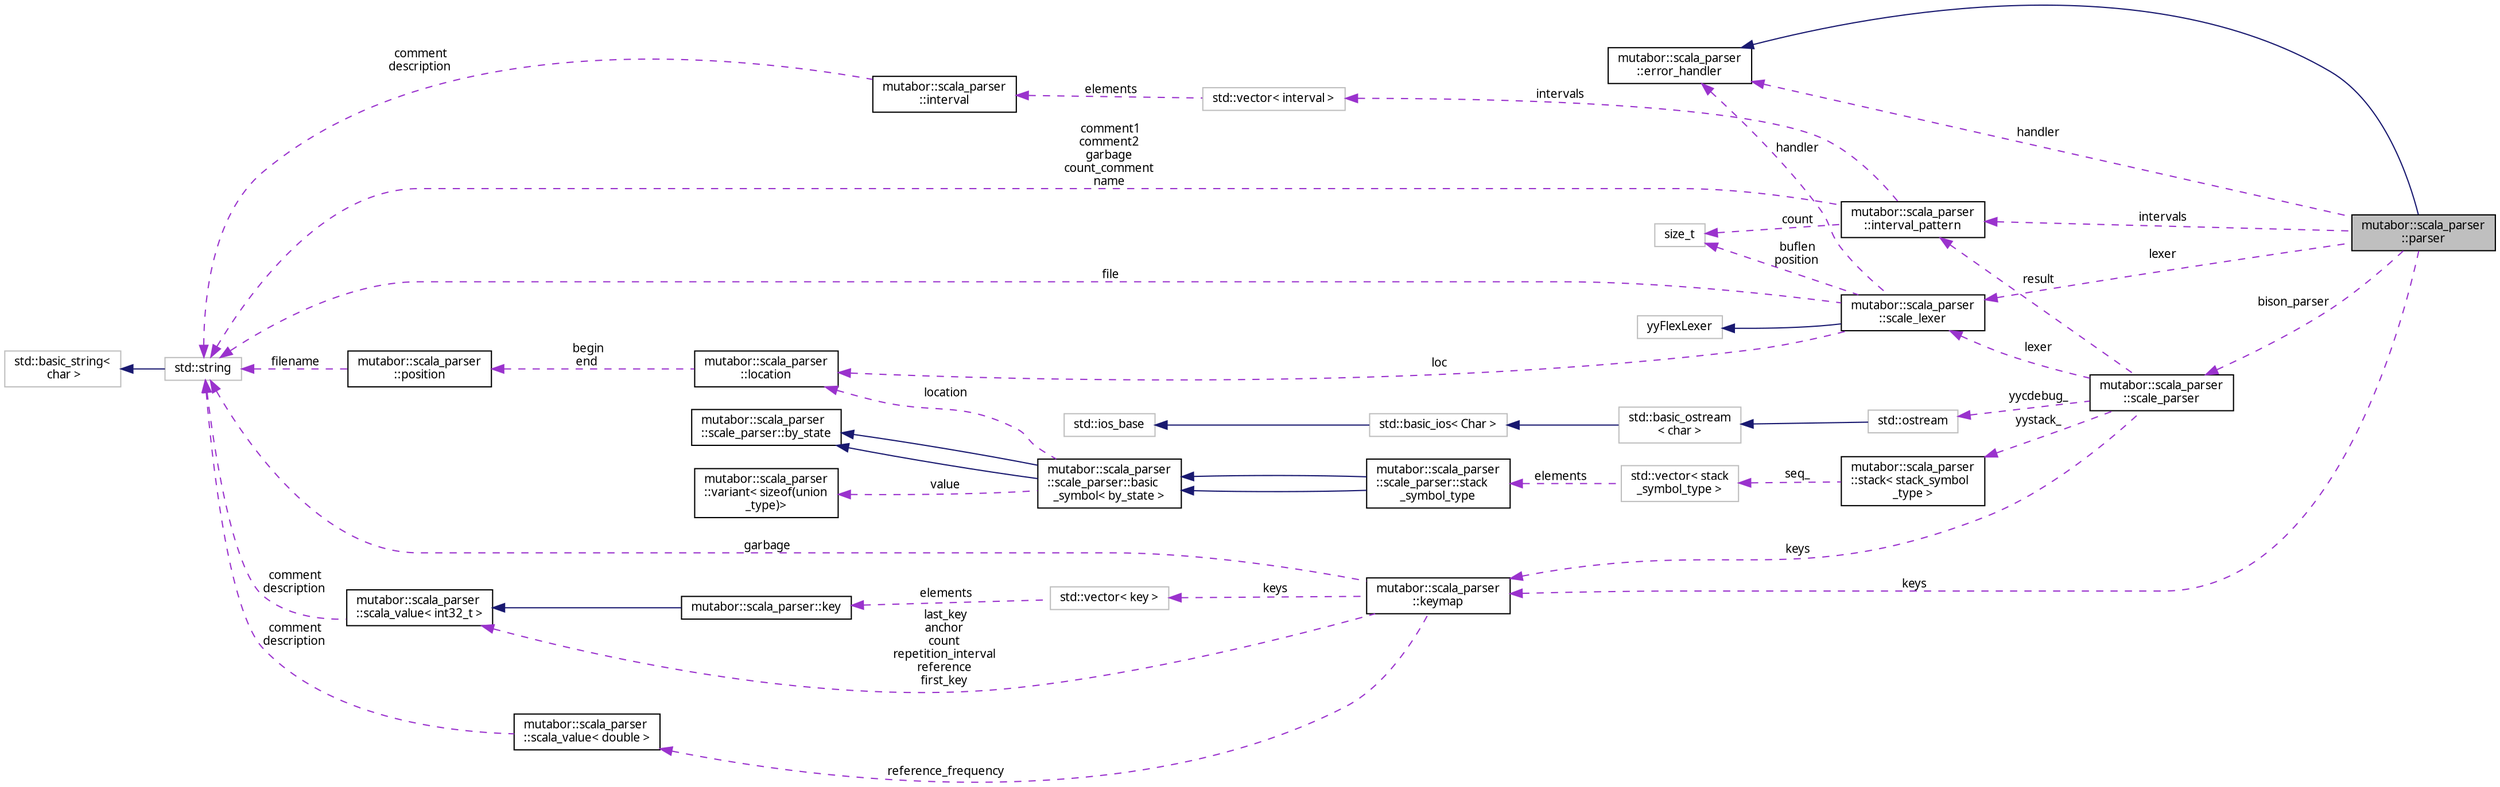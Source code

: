 digraph "mutabor::scala_parser::parser"
{
  edge [fontname="Sans",fontsize="10",labelfontname="Sans",labelfontsize="10"];
  node [fontname="Sans",fontsize="10",shape=record];
  rankdir="LR";
  Node3 [label="mutabor::scala_parser\l::parser",height=0.2,width=0.4,color="black", fillcolor="grey75", style="filled", fontcolor="black"];
  Node4 -> Node3 [dir="back",color="midnightblue",fontsize="10",style="solid",fontname="Sans"];
  Node4 [label="mutabor::scala_parser\l::error_handler",height=0.2,width=0.4,color="black", fillcolor="white", style="filled",URL="$de/d91/structmutabor_1_1scala__parser_1_1error__handler.html"];
  Node5 -> Node3 [dir="back",color="darkorchid3",fontsize="10",style="dashed",label=" intervals" ,fontname="Sans"];
  Node5 [label="mutabor::scala_parser\l::interval_pattern",height=0.2,width=0.4,color="black", fillcolor="white", style="filled",URL="$d1/d7e/structmutabor_1_1scala__parser_1_1interval__pattern.html"];
  Node6 -> Node5 [dir="back",color="darkorchid3",fontsize="10",style="dashed",label=" intervals" ,fontname="Sans"];
  Node6 [label="std::vector\< interval \>",height=0.2,width=0.4,color="grey75", fillcolor="white", style="filled"];
  Node7 -> Node6 [dir="back",color="darkorchid3",fontsize="10",style="dashed",label=" elements" ,fontname="Sans"];
  Node7 [label="mutabor::scala_parser\l::interval",height=0.2,width=0.4,color="black", fillcolor="white", style="filled",URL="$d7/ddf/structmutabor_1_1scala__parser_1_1interval.html"];
  Node8 -> Node7 [dir="back",color="darkorchid3",fontsize="10",style="dashed",label=" comment\ndescription" ,fontname="Sans"];
  Node8 [label="std::string",height=0.2,width=0.4,color="grey75", fillcolor="white", style="filled",tooltip="STL class. "];
  Node9 -> Node8 [dir="back",color="midnightblue",fontsize="10",style="solid",fontname="Sans"];
  Node9 [label="std::basic_string\<\l char \>",height=0.2,width=0.4,color="grey75", fillcolor="white", style="filled",tooltip="STL class. "];
  Node8 -> Node5 [dir="back",color="darkorchid3",fontsize="10",style="dashed",label=" comment1\ncomment2\ngarbage\ncount_comment\nname" ,fontname="Sans"];
  Node10 -> Node5 [dir="back",color="darkorchid3",fontsize="10",style="dashed",label=" count" ,fontname="Sans"];
  Node10 [label="size_t",height=0.2,width=0.4,color="grey75", fillcolor="white", style="filled"];
  Node11 -> Node3 [dir="back",color="darkorchid3",fontsize="10",style="dashed",label=" lexer" ,fontname="Sans"];
  Node11 [label="mutabor::scala_parser\l::scale_lexer",height=0.2,width=0.4,color="black", fillcolor="white", style="filled",URL="$dd/dbf/classmutabor_1_1scala__parser_1_1scale__lexer.html"];
  Node12 -> Node11 [dir="back",color="midnightblue",fontsize="10",style="solid",fontname="Sans"];
  Node12 [label="yyFlexLexer",height=0.2,width=0.4,color="grey75", fillcolor="white", style="filled"];
  Node4 -> Node11 [dir="back",color="darkorchid3",fontsize="10",style="dashed",label=" handler" ,fontname="Sans"];
  Node8 -> Node11 [dir="back",color="darkorchid3",fontsize="10",style="dashed",label=" file" ,fontname="Sans"];
  Node10 -> Node11 [dir="back",color="darkorchid3",fontsize="10",style="dashed",label=" buflen\nposition" ,fontname="Sans"];
  Node13 -> Node11 [dir="back",color="darkorchid3",fontsize="10",style="dashed",label=" loc" ,fontname="Sans"];
  Node13 [label="mutabor::scala_parser\l::location",height=0.2,width=0.4,color="black", fillcolor="white", style="filled",URL="$d5/dca/classmutabor_1_1scala__parser_1_1location.html",tooltip="Abstract a location. "];
  Node14 -> Node13 [dir="back",color="darkorchid3",fontsize="10",style="dashed",label=" begin\nend" ,fontname="Sans"];
  Node14 [label="mutabor::scala_parser\l::position",height=0.2,width=0.4,color="black", fillcolor="white", style="filled",URL="$d2/d5f/classmutabor_1_1scala__parser_1_1position.html",tooltip="Abstract a position. "];
  Node8 -> Node14 [dir="back",color="darkorchid3",fontsize="10",style="dashed",label=" filename" ,fontname="Sans"];
  Node15 -> Node3 [dir="back",color="darkorchid3",fontsize="10",style="dashed",label=" bison_parser" ,fontname="Sans"];
  Node15 [label="mutabor::scala_parser\l::scale_parser",height=0.2,width=0.4,color="black", fillcolor="white", style="filled",URL="$df/dcd/classmutabor_1_1scala__parser_1_1scale__parser.html",tooltip="A Bison parser. "];
  Node5 -> Node15 [dir="back",color="darkorchid3",fontsize="10",style="dashed",label=" result" ,fontname="Sans"];
  Node11 -> Node15 [dir="back",color="darkorchid3",fontsize="10",style="dashed",label=" lexer" ,fontname="Sans"];
  Node16 -> Node15 [dir="back",color="darkorchid3",fontsize="10",style="dashed",label=" keys" ,fontname="Sans"];
  Node16 [label="mutabor::scala_parser\l::keymap",height=0.2,width=0.4,color="black", fillcolor="white", style="filled",URL="$db/d13/structmutabor_1_1scala__parser_1_1keymap.html"];
  Node17 -> Node16 [dir="back",color="darkorchid3",fontsize="10",style="dashed",label=" last_key\nanchor\ncount\nrepetition_interval\nreference\nfirst_key" ,fontname="Sans"];
  Node17 [label="mutabor::scala_parser\l::scala_value\< int32_t \>",height=0.2,width=0.4,color="black", fillcolor="white", style="filled",URL="$df/d9e/structmutabor_1_1scala__parser_1_1scala__value.html"];
  Node8 -> Node17 [dir="back",color="darkorchid3",fontsize="10",style="dashed",label=" comment\ndescription" ,fontname="Sans"];
  Node18 -> Node16 [dir="back",color="darkorchid3",fontsize="10",style="dashed",label=" keys" ,fontname="Sans"];
  Node18 [label="std::vector\< key \>",height=0.2,width=0.4,color="grey75", fillcolor="white", style="filled"];
  Node19 -> Node18 [dir="back",color="darkorchid3",fontsize="10",style="dashed",label=" elements" ,fontname="Sans"];
  Node19 [label="mutabor::scala_parser::key",height=0.2,width=0.4,color="black", fillcolor="white", style="filled",URL="$d9/d3c/structmutabor_1_1scala__parser_1_1key.html"];
  Node17 -> Node19 [dir="back",color="midnightblue",fontsize="10",style="solid",fontname="Sans"];
  Node20 -> Node16 [dir="back",color="darkorchid3",fontsize="10",style="dashed",label=" reference_frequency" ,fontname="Sans"];
  Node20 [label="mutabor::scala_parser\l::scala_value\< double \>",height=0.2,width=0.4,color="black", fillcolor="white", style="filled",URL="$df/d9e/structmutabor_1_1scala__parser_1_1scala__value.html"];
  Node8 -> Node20 [dir="back",color="darkorchid3",fontsize="10",style="dashed",label=" comment\ndescription" ,fontname="Sans"];
  Node8 -> Node16 [dir="back",color="darkorchid3",fontsize="10",style="dashed",label=" garbage" ,fontname="Sans"];
  Node21 -> Node15 [dir="back",color="darkorchid3",fontsize="10",style="dashed",label=" yystack_" ,fontname="Sans"];
  Node21 [label="mutabor::scala_parser\l::stack\< stack_symbol\l_type \>",height=0.2,width=0.4,color="black", fillcolor="white", style="filled",URL="$d1/d88/classmutabor_1_1scala__parser_1_1stack.html"];
  Node22 -> Node21 [dir="back",color="darkorchid3",fontsize="10",style="dashed",label=" seq_" ,fontname="Sans"];
  Node22 [label="std::vector\< stack\l_symbol_type \>",height=0.2,width=0.4,color="grey75", fillcolor="white", style="filled"];
  Node23 -> Node22 [dir="back",color="darkorchid3",fontsize="10",style="dashed",label=" elements" ,fontname="Sans"];
  Node23 [label="mutabor::scala_parser\l::scale_parser::stack\l_symbol_type",height=0.2,width=0.4,color="black", fillcolor="white", style="filled",URL="$dc/dff/structmutabor_1_1scala__parser_1_1scale__parser_1_1stack__symbol__type.html",tooltip="\"Internal\" symbol: element of the stack. "];
  Node24 -> Node23 [dir="back",color="midnightblue",fontsize="10",style="solid",fontname="Sans"];
  Node24 [label="mutabor::scala_parser\l::scale_parser::basic\l_symbol\< by_state \>",height=0.2,width=0.4,color="black", fillcolor="white", style="filled",URL="$d6/d67/structmutabor_1_1scala__parser_1_1scale__parser_1_1basic__symbol.html"];
  Node25 -> Node24 [dir="back",color="midnightblue",fontsize="10",style="solid",fontname="Sans"];
  Node25 [label="mutabor::scala_parser\l::scale_parser::by_state",height=0.2,width=0.4,color="black", fillcolor="white", style="filled",URL="$d5/d7d/structmutabor_1_1scala__parser_1_1scale__parser_1_1by__state.html",tooltip="Type access provider for state based symbols. "];
  Node25 -> Node24 [dir="back",color="midnightblue",fontsize="10",style="solid",fontname="Sans"];
  Node26 -> Node24 [dir="back",color="darkorchid3",fontsize="10",style="dashed",label=" value" ,fontname="Sans"];
  Node26 [label="mutabor::scala_parser\l::variant\< sizeof(union\l_type)\>",height=0.2,width=0.4,color="black", fillcolor="white", style="filled",URL="$d6/d57/structmutabor_1_1scala__parser_1_1variant.html"];
  Node13 -> Node24 [dir="back",color="darkorchid3",fontsize="10",style="dashed",label=" location" ,fontname="Sans"];
  Node24 -> Node23 [dir="back",color="midnightblue",fontsize="10",style="solid",fontname="Sans"];
  Node27 -> Node15 [dir="back",color="darkorchid3",fontsize="10",style="dashed",label=" yycdebug_" ,fontname="Sans"];
  Node27 [label="std::ostream",height=0.2,width=0.4,color="grey75", fillcolor="white", style="filled",tooltip="STL class. "];
  Node28 -> Node27 [dir="back",color="midnightblue",fontsize="10",style="solid",fontname="Sans"];
  Node28 [label="std::basic_ostream\l\< char \>",height=0.2,width=0.4,color="grey75", fillcolor="white", style="filled",tooltip="STL class. "];
  Node29 -> Node28 [dir="back",color="midnightblue",fontsize="10",style="solid",fontname="Sans"];
  Node29 [label="std::basic_ios\< Char \>",height=0.2,width=0.4,color="grey75", fillcolor="white", style="filled",tooltip="STL class. "];
  Node30 -> Node29 [dir="back",color="midnightblue",fontsize="10",style="solid",fontname="Sans"];
  Node30 [label="std::ios_base",height=0.2,width=0.4,color="grey75", fillcolor="white", style="filled",tooltip="STL class. "];
  Node16 -> Node3 [dir="back",color="darkorchid3",fontsize="10",style="dashed",label=" keys" ,fontname="Sans"];
  Node4 -> Node3 [dir="back",color="darkorchid3",fontsize="10",style="dashed",label=" handler" ,fontname="Sans"];
}
